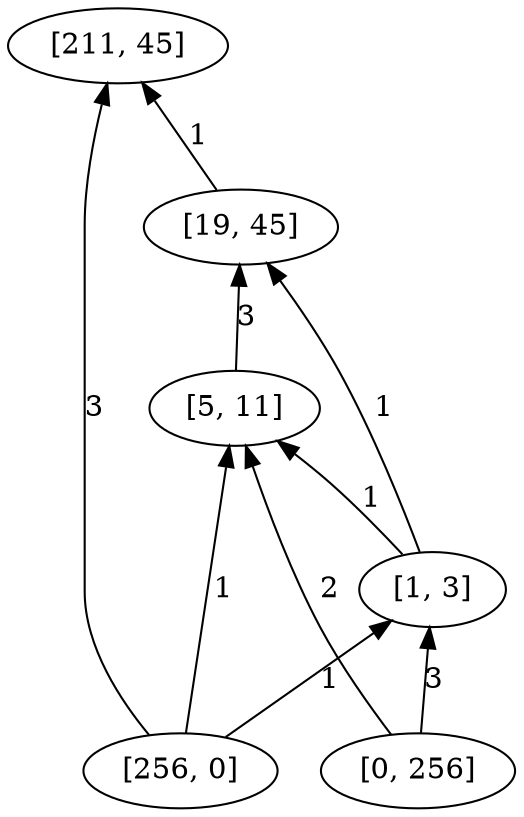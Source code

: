 digraph "DD" { 
rankdir = "BT" 
graph [ ordering = "out"];
5001 -> 1[label = "3"];
5001 -> 3[label = "1"];
5001 -> 4[label = "1"];
5002 -> 3[label = "2"];
5002 -> 4[label = "3"];
2 -> 1[label = "1"];
3 -> 2[label = "3"];
4 -> 2[label = "1"];
4 -> 3[label = "1"];
5001 [label = "[256, 0]",  shape = oval]
5002 [label = "[0, 256]",  shape = oval]
1 [label = "[211, 45]",  shape = oval]
2 [label = "[19, 45]",  shape = oval]
3 [label = "[5, 11]",  shape = oval]
4 [label = "[1, 3]",  shape = oval]
}
